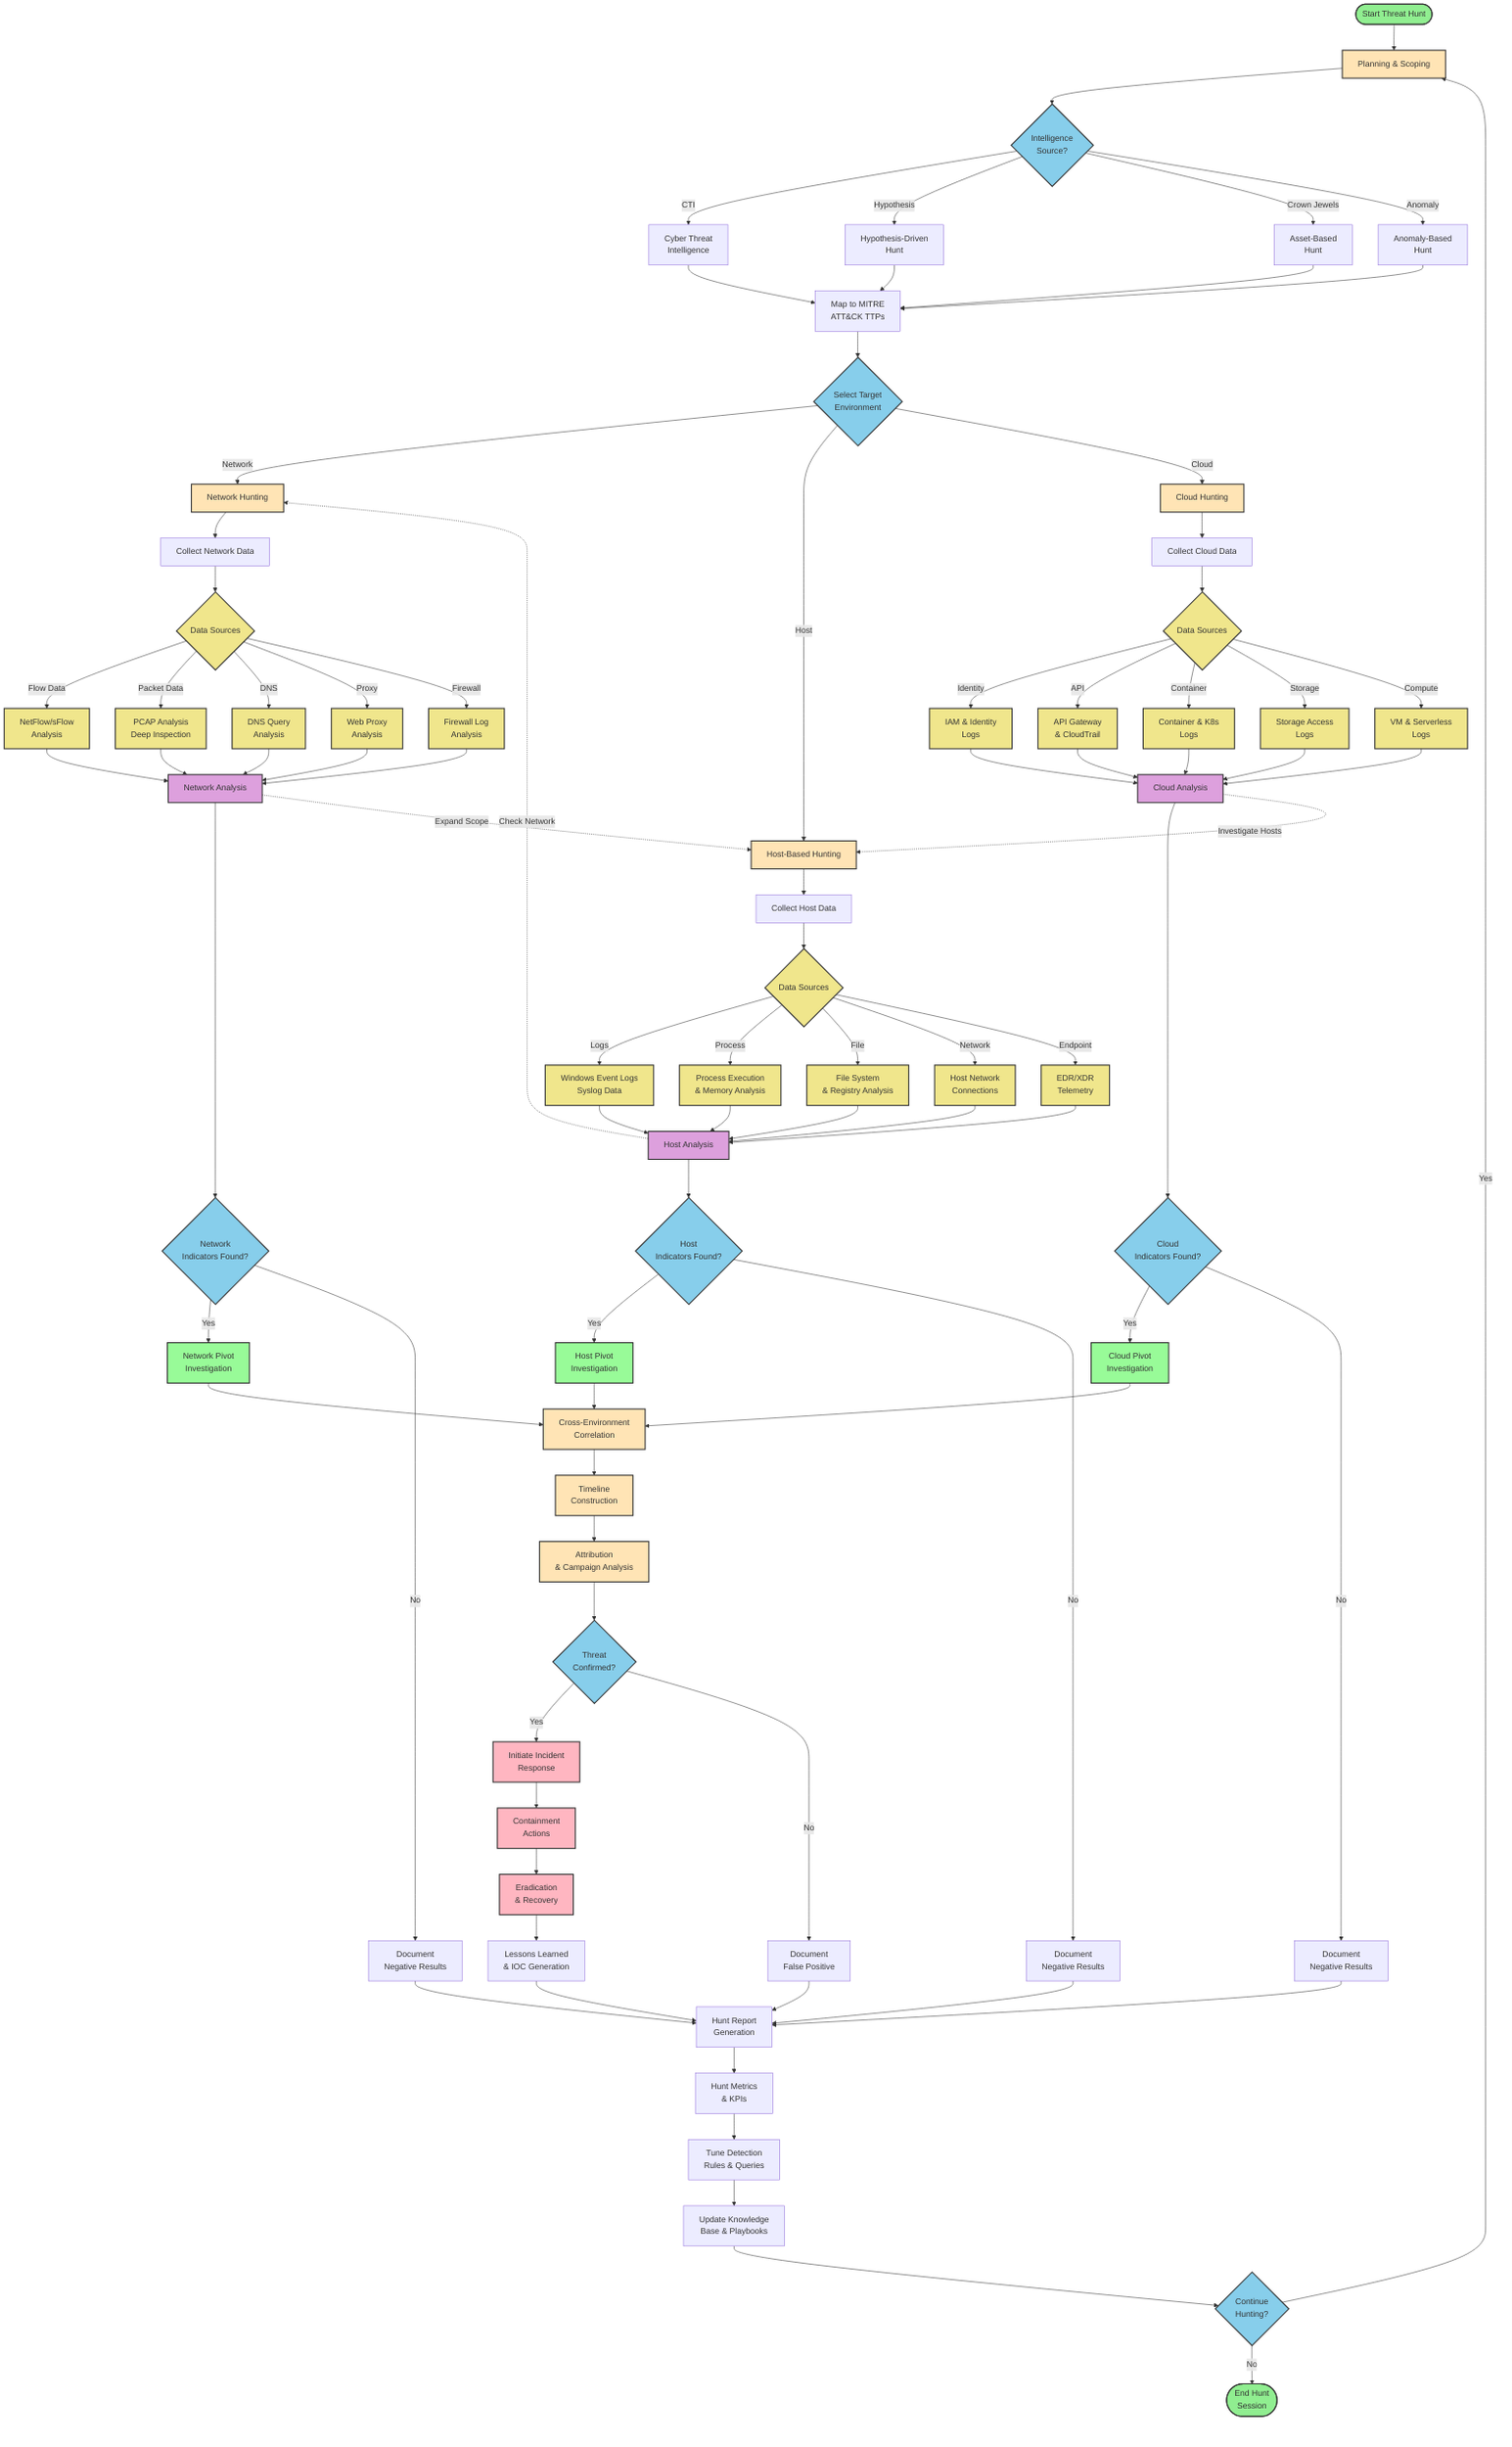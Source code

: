 flowchart TD
    %% Start and Initialization
    START([Start Threat Hunt]) --> PLAN[Planning & Scoping]
    
    %% Planning Phase
    PLAN --> INTEL{Intelligence<br/>Source?}
    INTEL -->|CTI| CTI_INPUT[Cyber Threat<br/>Intelligence]
    INTEL -->|Hypothesis| HYPO_INPUT[Hypothesis-Driven<br/>Hunt]
    INTEL -->|Crown Jewels| ASSET_INPUT[Asset-Based<br/>Hunt]
    INTEL -->|Anomaly| ANOMALY_INPUT[Anomaly-Based<br/>Hunt]
    
    %% Intelligence Processing
    CTI_INPUT --> MITRE[Map to MITRE<br/>ATT&CK TTPs]
    HYPO_INPUT --> MITRE
    ASSET_INPUT --> MITRE
    ANOMALY_INPUT --> MITRE
    
    %% Environment Selection
    MITRE --> ENV_SELECT{Select Target<br/>Environment}
    
    %% Network Hunt Branch
    ENV_SELECT -->|Network| NET_HUNT[Network Hunting]
    NET_HUNT --> NET_DATA[Collect Network Data]
    NET_DATA --> NET_SOURCES{Data Sources}
    
    NET_SOURCES -->|Flow Data| NETFLOW[NetFlow/sFlow<br/>Analysis]
    NET_SOURCES -->|Packet Data| PCAP[PCAP Analysis<br/>Deep Inspection]
    NET_SOURCES -->|DNS| DNS_LOGS[DNS Query<br/>Analysis]
    NET_SOURCES -->|Proxy| PROXY_LOGS[Web Proxy<br/>Analysis]
    NET_SOURCES -->|Firewall| FW_LOGS[Firewall Log<br/>Analysis]
    
    %% Network Analysis
    NETFLOW --> NET_ANALYSIS[Network Analysis]
    PCAP --> NET_ANALYSIS
    DNS_LOGS --> NET_ANALYSIS
    PROXY_LOGS --> NET_ANALYSIS
    FW_LOGS --> NET_ANALYSIS
    
    NET_ANALYSIS --> NET_INDICATORS{Network<br/>Indicators Found?}
    NET_INDICATORS -->|Yes| NET_PIVOT[Network Pivot<br/>Investigation]
    NET_INDICATORS -->|No| NET_DOCUMENT[Document<br/>Negative Results]
    
    %% Host Hunt Branch
    ENV_SELECT -->|Host| HOST_HUNT[Host-Based Hunting]
    HOST_HUNT --> HOST_DATA[Collect Host Data]
    HOST_DATA --> HOST_SOURCES{Data Sources}
    
    HOST_SOURCES -->|Logs| EVENT_LOGS[Windows Event Logs<br/>Syslog Data]
    HOST_SOURCES -->|Process| PROCESS_DATA[Process Execution<br/>& Memory Analysis]
    HOST_SOURCES -->|File| FILE_DATA[File System<br/>& Registry Analysis]
    HOST_SOURCES -->|Network| HOST_NET[Host Network<br/>Connections]
    HOST_SOURCES -->|Endpoint| EDR_DATA[EDR/XDR<br/>Telemetry]
    
    %% Host Analysis
    EVENT_LOGS --> HOST_ANALYSIS[Host Analysis]
    PROCESS_DATA --> HOST_ANALYSIS
    FILE_DATA --> HOST_ANALYSIS
    HOST_NET --> HOST_ANALYSIS
    EDR_DATA --> HOST_ANALYSIS
    
    HOST_ANALYSIS --> HOST_INDICATORS{Host<br/>Indicators Found?}
    HOST_INDICATORS -->|Yes| HOST_PIVOT[Host Pivot<br/>Investigation]
    HOST_INDICATORS -->|No| HOST_DOCUMENT[Document<br/>Negative Results]
    
    %% Cloud Hunt Branch
    ENV_SELECT -->|Cloud| CLOUD_HUNT[Cloud Hunting]
    CLOUD_HUNT --> CLOUD_DATA[Collect Cloud Data]
    CLOUD_DATA --> CLOUD_SOURCES{Data Sources}
    
    CLOUD_SOURCES -->|Identity| IAM_LOGS[IAM & Identity<br/>Logs]
    CLOUD_SOURCES -->|API| API_LOGS[API Gateway<br/>& CloudTrail]
    CLOUD_SOURCES -->|Container| CONTAINER_LOGS[Container & K8s<br/>Logs]
    CLOUD_SOURCES -->|Storage| STORAGE_LOGS[Storage Access<br/>Logs]
    CLOUD_SOURCES -->|Compute| COMPUTE_LOGS[VM & Serverless<br/>Logs]
    
    %% Cloud Analysis
    IAM_LOGS --> CLOUD_ANALYSIS[Cloud Analysis]
    API_LOGS --> CLOUD_ANALYSIS
    CONTAINER_LOGS --> CLOUD_ANALYSIS
    STORAGE_LOGS --> CLOUD_ANALYSIS
    COMPUTE_LOGS --> CLOUD_ANALYSIS
    
    CLOUD_ANALYSIS --> CLOUD_INDICATORS{Cloud<br/>Indicators Found?}
    CLOUD_INDICATORS -->|Yes| CLOUD_PIVOT[Cloud Pivot<br/>Investigation]
    CLOUD_INDICATORS -->|No| CLOUD_DOCUMENT[Document<br/>Negative Results]
    
    %% Pivot Investigation Phase
    NET_PIVOT --> CORRELATE[Cross-Environment<br/>Correlation]
    HOST_PIVOT --> CORRELATE
    CLOUD_PIVOT --> CORRELATE
    
    CORRELATE --> TIMELINE[Timeline<br/>Construction]
    TIMELINE --> ATTRIBUTION[Attribution<br/>& Campaign Analysis]
    
    %% Decision Points
    ATTRIBUTION --> THREAT_CONFIRMED{Threat<br/>Confirmed?}
    
    THREAT_CONFIRMED -->|Yes| INCIDENT[Initiate Incident<br/>Response]
    THREAT_CONFIRMED -->|No| FALSE_POSITIVE[Document<br/>False Positive]
    
    %% Incident Response Path
    INCIDENT --> CONTAIN[Containment<br/>Actions]
    CONTAIN --> ERADICATE[Eradication<br/>& Recovery]
    ERADICATE --> LESSONS[Lessons Learned<br/>& IOC Generation]
    
    %% Documentation Paths
    NET_DOCUMENT --> REPORT[Hunt Report<br/>Generation]
    HOST_DOCUMENT --> REPORT
    CLOUD_DOCUMENT --> REPORT
    FALSE_POSITIVE --> REPORT
    LESSONS --> REPORT
    
    %% Continuous Improvement
    REPORT --> METRICS[Hunt Metrics<br/>& KPIs]
    METRICS --> TUNING[Tune Detection<br/>Rules & Queries]
    TUNING --> KNOWLEDGE[Update Knowledge<br/>Base & Playbooks]
    
    %% Loop Back
    KNOWLEDGE --> CONTINUOUS{Continue<br/>Hunting?}
    CONTINUOUS -->|Yes| PLAN
    CONTINUOUS -->|No| END_HUNT([End Hunt<br/>Session])
    
    %% Additional Decision Loops
    NET_ANALYSIS -.->|Expand Scope| HOST_HUNT
    HOST_ANALYSIS -.->|Check Network| NET_HUNT
    CLOUD_ANALYSIS -.->|Investigate Hosts| HOST_HUNT
    
    %% Styling
    classDef startEnd fill:#90EE90,stroke:#333,stroke-width:2px
    classDef decision fill:#87CEEB,stroke:#333,stroke-width:2px
    classDef process fill:#FFE4B5,stroke:#333,stroke-width:2px
    classDef dataSource fill:#F0E68C,stroke:#333,stroke-width:2px
    classDef analysis fill:#DDA0DD,stroke:#333,stroke-width:2px
    classDef threat fill:#FFB6C1,stroke:#333,stroke-width:2px
    classDef pivot fill:#98FB98,stroke:#333,stroke-width:2px
    
    class START,END_HUNT startEnd
    class INTEL,ENV_SELECT,NET_INDICATORS,HOST_INDICATORS,CLOUD_INDICATORS,THREAT_CONFIRMED,CONTINUOUS decision
    class PLAN,NET_HUNT,HOST_HUNT,CLOUD_HUNT,CORRELATE,TIMELINE,ATTRIBUTION process
    class NET_SOURCES,HOST_SOURCES,CLOUD_SOURCES,NETFLOW,PCAP,DNS_LOGS,PROXY_LOGS,FW_LOGS,EVENT_LOGS,PROCESS_DATA,FILE_DATA,HOST_NET,EDR_DATA,IAM_LOGS,API_LOGS,CONTAINER_LOGS,STORAGE_LOGS,COMPUTE_LOGS dataSource
    class NET_ANALYSIS,HOST_ANALYSIS,CLOUD_ANALYSIS analysis
    class INCIDENT,CONTAIN,ERADICATE threat
    class NET_PIVOT,HOST_PIVOT,CLOUD_PIVOT pivot